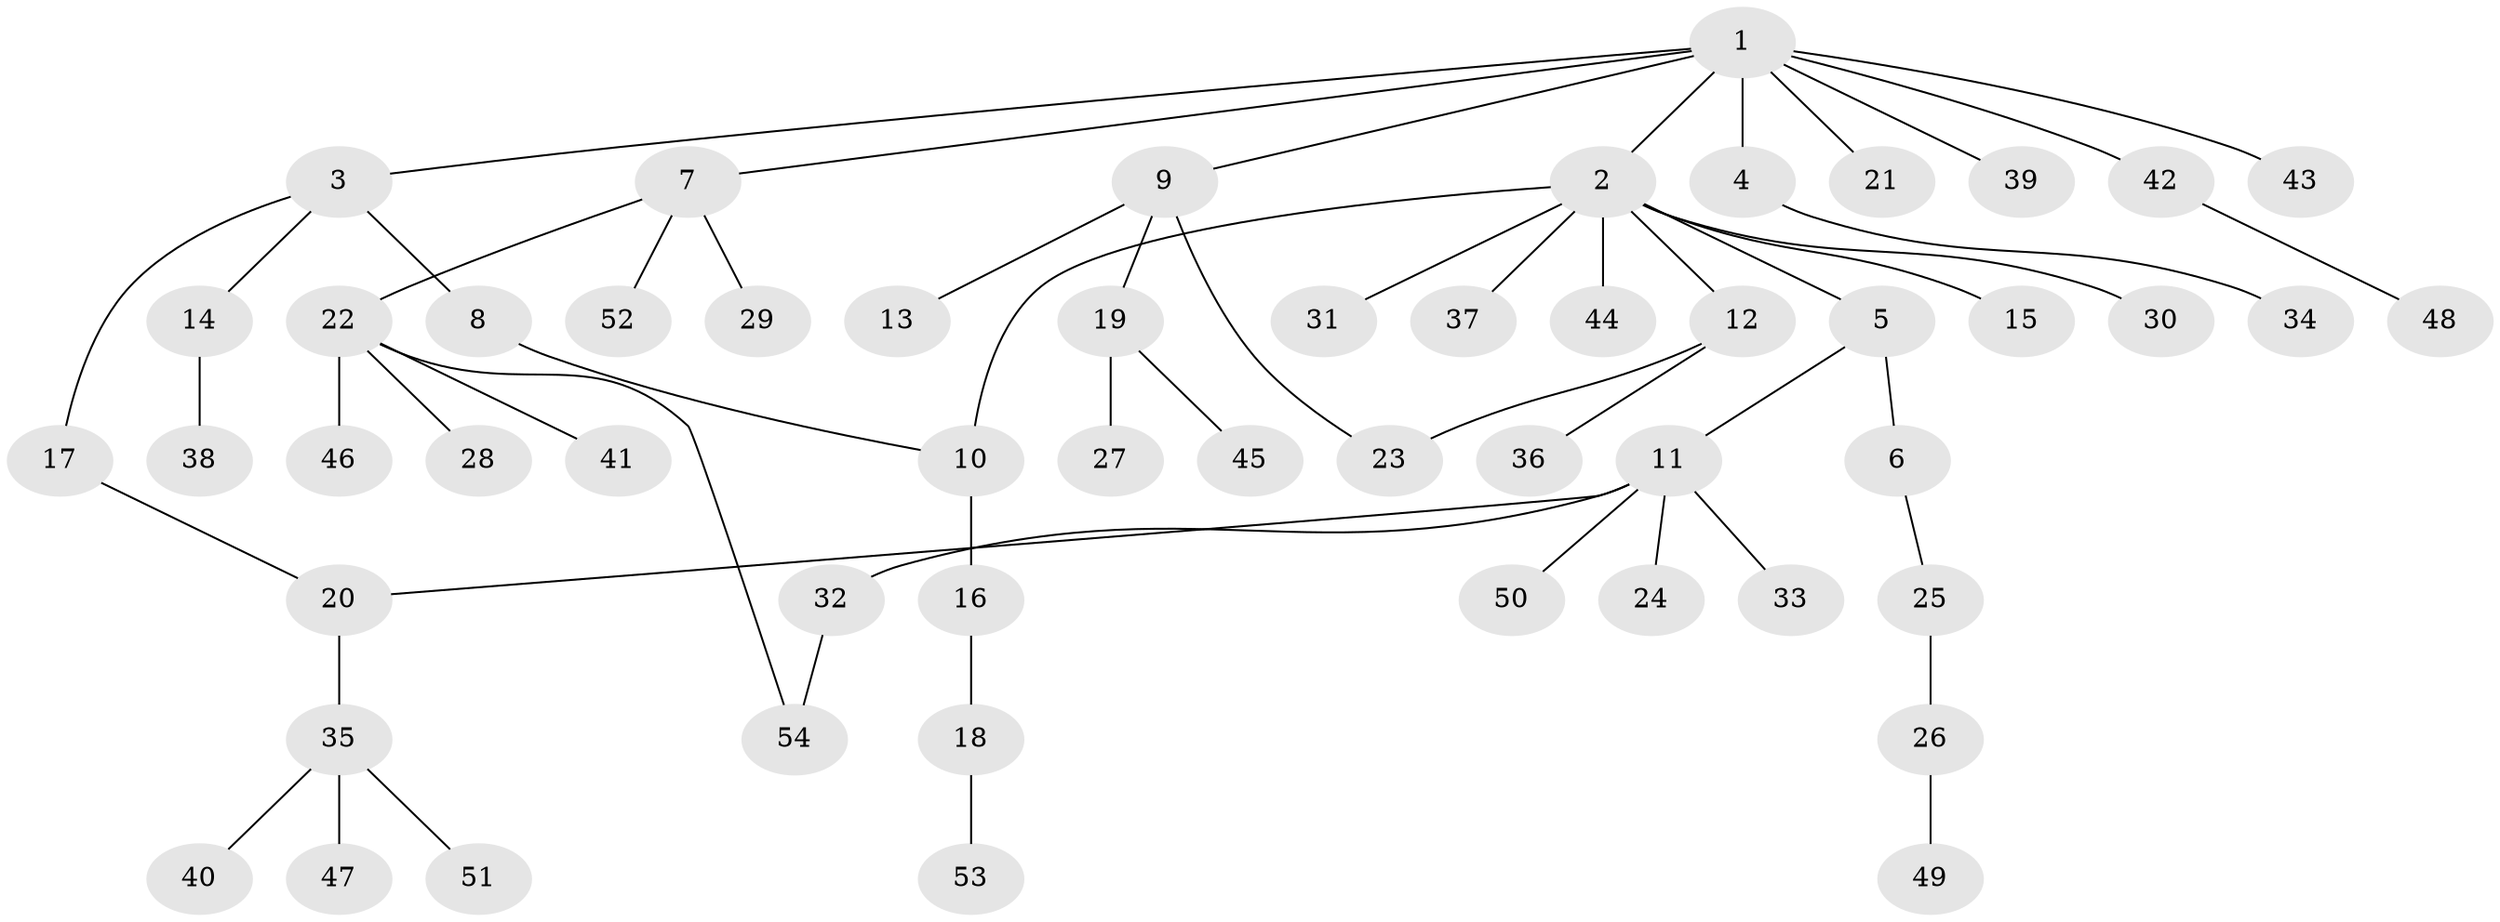 // original degree distribution, {10: 0.02247191011235955, 5: 0.056179775280898875, 3: 0.11235955056179775, 4: 0.033707865168539325, 2: 0.19101123595505617, 7: 0.011235955056179775, 1: 0.5617977528089888, 6: 0.011235955056179775}
// Generated by graph-tools (version 1.1) at 2025/50/03/04/25 22:50:26]
// undirected, 54 vertices, 57 edges
graph export_dot {
  node [color=gray90,style=filled];
  1;
  2;
  3;
  4;
  5;
  6;
  7;
  8;
  9;
  10;
  11;
  12;
  13;
  14;
  15;
  16;
  17;
  18;
  19;
  20;
  21;
  22;
  23;
  24;
  25;
  26;
  27;
  28;
  29;
  30;
  31;
  32;
  33;
  34;
  35;
  36;
  37;
  38;
  39;
  40;
  41;
  42;
  43;
  44;
  45;
  46;
  47;
  48;
  49;
  50;
  51;
  52;
  53;
  54;
  1 -- 2 [weight=1.0];
  1 -- 3 [weight=1.0];
  1 -- 4 [weight=1.0];
  1 -- 7 [weight=1.0];
  1 -- 9 [weight=1.0];
  1 -- 21 [weight=1.0];
  1 -- 39 [weight=1.0];
  1 -- 42 [weight=1.0];
  1 -- 43 [weight=1.0];
  2 -- 5 [weight=1.0];
  2 -- 10 [weight=1.0];
  2 -- 12 [weight=1.0];
  2 -- 15 [weight=1.0];
  2 -- 30 [weight=1.0];
  2 -- 31 [weight=1.0];
  2 -- 37 [weight=1.0];
  2 -- 44 [weight=1.0];
  3 -- 8 [weight=1.0];
  3 -- 14 [weight=1.0];
  3 -- 17 [weight=1.0];
  4 -- 34 [weight=1.0];
  5 -- 6 [weight=1.0];
  5 -- 11 [weight=1.0];
  6 -- 25 [weight=1.0];
  7 -- 22 [weight=1.0];
  7 -- 29 [weight=1.0];
  7 -- 52 [weight=1.0];
  8 -- 10 [weight=1.0];
  9 -- 13 [weight=1.0];
  9 -- 19 [weight=1.0];
  9 -- 23 [weight=1.0];
  10 -- 16 [weight=1.0];
  11 -- 20 [weight=1.0];
  11 -- 24 [weight=1.0];
  11 -- 32 [weight=1.0];
  11 -- 33 [weight=1.0];
  11 -- 50 [weight=1.0];
  12 -- 23 [weight=1.0];
  12 -- 36 [weight=1.0];
  14 -- 38 [weight=1.0];
  16 -- 18 [weight=1.0];
  17 -- 20 [weight=1.0];
  18 -- 53 [weight=1.0];
  19 -- 27 [weight=2.0];
  19 -- 45 [weight=1.0];
  20 -- 35 [weight=1.0];
  22 -- 28 [weight=1.0];
  22 -- 41 [weight=1.0];
  22 -- 46 [weight=1.0];
  22 -- 54 [weight=1.0];
  25 -- 26 [weight=1.0];
  26 -- 49 [weight=1.0];
  32 -- 54 [weight=1.0];
  35 -- 40 [weight=1.0];
  35 -- 47 [weight=1.0];
  35 -- 51 [weight=1.0];
  42 -- 48 [weight=1.0];
}
